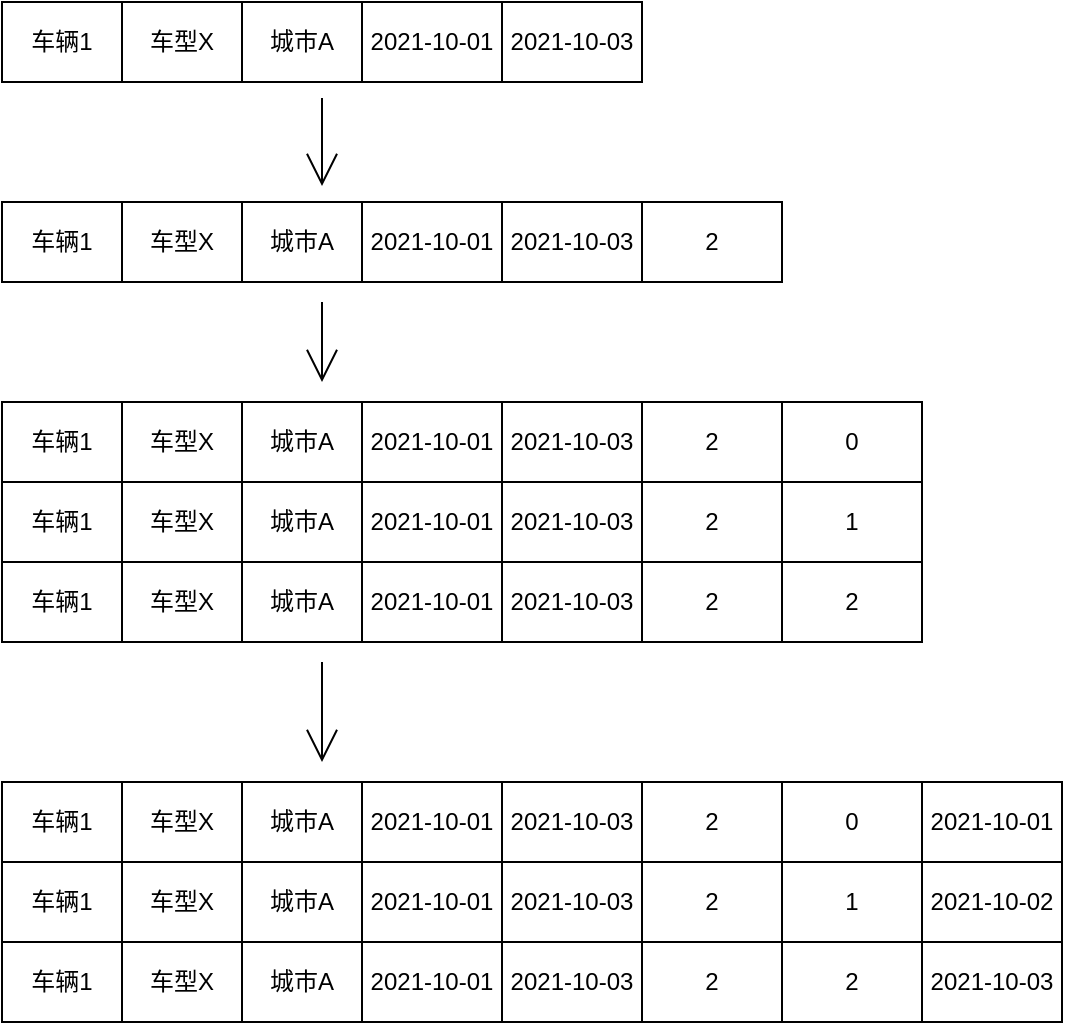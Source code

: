 <mxfile version="15.3.5" type="github" pages="2">
  <diagram id="yJBQJdoqphFo_Dcexdp_" name="车辆分割">
    <mxGraphModel dx="1422" dy="772" grid="0" gridSize="10" guides="1" tooltips="1" connect="1" arrows="1" fold="1" page="0" pageScale="1" pageWidth="850" pageHeight="1100" math="0" shadow="0">
      <root>
        <mxCell id="0" />
        <mxCell id="1" parent="0" />
        <mxCell id="yY0sxdFHFQcdgLISx-fZ-91" value="" style="edgeStyle=none;curved=1;rounded=0;orthogonalLoop=1;jettySize=auto;html=1;endArrow=open;startSize=14;endSize=14;sourcePerimeterSpacing=8;targetPerimeterSpacing=8;" edge="1" parent="1" source="yY0sxdFHFQcdgLISx-fZ-2">
          <mxGeometry relative="1" as="geometry">
            <mxPoint x="370" y="312" as="targetPoint" />
          </mxGeometry>
        </mxCell>
        <mxCell id="yY0sxdFHFQcdgLISx-fZ-2" value="" style="shape=table;startSize=0;container=1;collapsible=0;childLayout=tableLayout;hachureGap=4;pointerEvents=0;" vertex="1" parent="1">
          <mxGeometry x="210" y="220" width="320" height="40" as="geometry" />
        </mxCell>
        <mxCell id="yY0sxdFHFQcdgLISx-fZ-3" value="" style="shape=partialRectangle;collapsible=0;dropTarget=0;pointerEvents=0;fillColor=none;top=0;left=0;bottom=0;right=0;points=[[0,0.5],[1,0.5]];portConstraint=eastwest;hachureGap=4;" vertex="1" parent="yY0sxdFHFQcdgLISx-fZ-2">
          <mxGeometry width="320" height="40" as="geometry" />
        </mxCell>
        <mxCell id="yY0sxdFHFQcdgLISx-fZ-4" value="车辆1" style="shape=partialRectangle;html=1;whiteSpace=wrap;connectable=0;overflow=hidden;fillColor=none;top=0;left=0;bottom=0;right=0;pointerEvents=1;hachureGap=4;" vertex="1" parent="yY0sxdFHFQcdgLISx-fZ-3">
          <mxGeometry width="60" height="40" as="geometry">
            <mxRectangle width="60" height="40" as="alternateBounds" />
          </mxGeometry>
        </mxCell>
        <mxCell id="yY0sxdFHFQcdgLISx-fZ-5" value="车型X" style="shape=partialRectangle;html=1;whiteSpace=wrap;connectable=0;overflow=hidden;fillColor=none;top=0;left=0;bottom=0;right=0;pointerEvents=1;hachureGap=4;" vertex="1" parent="yY0sxdFHFQcdgLISx-fZ-3">
          <mxGeometry x="60" width="60" height="40" as="geometry">
            <mxRectangle width="60" height="40" as="alternateBounds" />
          </mxGeometry>
        </mxCell>
        <mxCell id="yY0sxdFHFQcdgLISx-fZ-6" value="城市A" style="shape=partialRectangle;html=1;whiteSpace=wrap;connectable=0;overflow=hidden;fillColor=none;top=0;left=0;bottom=0;right=0;pointerEvents=1;hachureGap=4;" vertex="1" parent="yY0sxdFHFQcdgLISx-fZ-3">
          <mxGeometry x="120" width="60" height="40" as="geometry">
            <mxRectangle width="60" height="40" as="alternateBounds" />
          </mxGeometry>
        </mxCell>
        <mxCell id="yY0sxdFHFQcdgLISx-fZ-7" value="2021-10-01" style="shape=partialRectangle;html=1;whiteSpace=wrap;connectable=0;overflow=hidden;fillColor=none;top=0;left=0;bottom=0;right=0;pointerEvents=1;hachureGap=4;" vertex="1" parent="yY0sxdFHFQcdgLISx-fZ-3">
          <mxGeometry x="180" width="70" height="40" as="geometry">
            <mxRectangle width="70" height="40" as="alternateBounds" />
          </mxGeometry>
        </mxCell>
        <mxCell id="yY0sxdFHFQcdgLISx-fZ-9" value="2021-10-03" style="shape=partialRectangle;html=1;whiteSpace=wrap;connectable=0;overflow=hidden;fillColor=none;top=0;left=0;bottom=0;right=0;pointerEvents=1;hachureGap=4;" vertex="1" parent="yY0sxdFHFQcdgLISx-fZ-3">
          <mxGeometry x="250" width="70" height="40" as="geometry">
            <mxRectangle width="70" height="40" as="alternateBounds" />
          </mxGeometry>
        </mxCell>
        <mxCell id="yY0sxdFHFQcdgLISx-fZ-10" value="" style="shape=table;startSize=0;container=1;collapsible=0;childLayout=tableLayout;hachureGap=4;pointerEvents=0;" vertex="1" parent="1">
          <mxGeometry x="210" y="320" width="390" height="40" as="geometry" />
        </mxCell>
        <mxCell id="yY0sxdFHFQcdgLISx-fZ-11" value="" style="shape=partialRectangle;collapsible=0;dropTarget=0;pointerEvents=0;fillColor=none;top=0;left=0;bottom=0;right=0;points=[[0,0.5],[1,0.5]];portConstraint=eastwest;hachureGap=4;" vertex="1" parent="yY0sxdFHFQcdgLISx-fZ-10">
          <mxGeometry width="390" height="40" as="geometry" />
        </mxCell>
        <mxCell id="yY0sxdFHFQcdgLISx-fZ-12" value="车辆1" style="shape=partialRectangle;html=1;whiteSpace=wrap;connectable=0;overflow=hidden;fillColor=none;top=0;left=0;bottom=0;right=0;pointerEvents=1;hachureGap=4;" vertex="1" parent="yY0sxdFHFQcdgLISx-fZ-11">
          <mxGeometry width="60" height="40" as="geometry">
            <mxRectangle width="60" height="40" as="alternateBounds" />
          </mxGeometry>
        </mxCell>
        <mxCell id="yY0sxdFHFQcdgLISx-fZ-13" value="车型X" style="shape=partialRectangle;html=1;whiteSpace=wrap;connectable=0;overflow=hidden;fillColor=none;top=0;left=0;bottom=0;right=0;pointerEvents=1;hachureGap=4;" vertex="1" parent="yY0sxdFHFQcdgLISx-fZ-11">
          <mxGeometry x="60" width="60" height="40" as="geometry">
            <mxRectangle width="60" height="40" as="alternateBounds" />
          </mxGeometry>
        </mxCell>
        <mxCell id="yY0sxdFHFQcdgLISx-fZ-14" value="城市A" style="shape=partialRectangle;html=1;whiteSpace=wrap;connectable=0;overflow=hidden;fillColor=none;top=0;left=0;bottom=0;right=0;pointerEvents=1;hachureGap=4;" vertex="1" parent="yY0sxdFHFQcdgLISx-fZ-11">
          <mxGeometry x="120" width="60" height="40" as="geometry">
            <mxRectangle width="60" height="40" as="alternateBounds" />
          </mxGeometry>
        </mxCell>
        <mxCell id="yY0sxdFHFQcdgLISx-fZ-15" value="2021-10-01" style="shape=partialRectangle;html=1;whiteSpace=wrap;connectable=0;overflow=hidden;fillColor=none;top=0;left=0;bottom=0;right=0;pointerEvents=1;hachureGap=4;" vertex="1" parent="yY0sxdFHFQcdgLISx-fZ-11">
          <mxGeometry x="180" width="70" height="40" as="geometry">
            <mxRectangle width="70" height="40" as="alternateBounds" />
          </mxGeometry>
        </mxCell>
        <mxCell id="yY0sxdFHFQcdgLISx-fZ-16" value="2021-10-03" style="shape=partialRectangle;html=1;whiteSpace=wrap;connectable=0;overflow=hidden;fillColor=none;top=0;left=0;bottom=0;right=0;pointerEvents=1;hachureGap=4;" vertex="1" parent="yY0sxdFHFQcdgLISx-fZ-11">
          <mxGeometry x="250" width="70" height="40" as="geometry">
            <mxRectangle width="70" height="40" as="alternateBounds" />
          </mxGeometry>
        </mxCell>
        <mxCell id="yY0sxdFHFQcdgLISx-fZ-17" value="2" style="shape=partialRectangle;html=1;whiteSpace=wrap;connectable=0;overflow=hidden;fillColor=none;top=0;left=0;bottom=0;right=0;pointerEvents=1;hachureGap=4;" vertex="1" parent="yY0sxdFHFQcdgLISx-fZ-11">
          <mxGeometry x="320" width="70" height="40" as="geometry">
            <mxRectangle width="70" height="40" as="alternateBounds" />
          </mxGeometry>
        </mxCell>
        <mxCell id="yY0sxdFHFQcdgLISx-fZ-18" value="" style="shape=table;startSize=0;container=1;collapsible=0;childLayout=tableLayout;hachureGap=4;pointerEvents=0;" vertex="1" parent="1">
          <mxGeometry x="210" y="420" width="460" height="40" as="geometry" />
        </mxCell>
        <mxCell id="yY0sxdFHFQcdgLISx-fZ-19" value="" style="shape=partialRectangle;collapsible=0;dropTarget=0;pointerEvents=0;fillColor=none;top=0;left=0;bottom=0;right=0;points=[[0,0.5],[1,0.5]];portConstraint=eastwest;hachureGap=4;" vertex="1" parent="yY0sxdFHFQcdgLISx-fZ-18">
          <mxGeometry width="460" height="40" as="geometry" />
        </mxCell>
        <mxCell id="yY0sxdFHFQcdgLISx-fZ-20" value="车辆1" style="shape=partialRectangle;html=1;whiteSpace=wrap;connectable=0;overflow=hidden;fillColor=none;top=0;left=0;bottom=0;right=0;pointerEvents=1;hachureGap=4;" vertex="1" parent="yY0sxdFHFQcdgLISx-fZ-19">
          <mxGeometry width="60" height="40" as="geometry">
            <mxRectangle width="60" height="40" as="alternateBounds" />
          </mxGeometry>
        </mxCell>
        <mxCell id="yY0sxdFHFQcdgLISx-fZ-21" value="车型X" style="shape=partialRectangle;html=1;whiteSpace=wrap;connectable=0;overflow=hidden;fillColor=none;top=0;left=0;bottom=0;right=0;pointerEvents=1;hachureGap=4;" vertex="1" parent="yY0sxdFHFQcdgLISx-fZ-19">
          <mxGeometry x="60" width="60" height="40" as="geometry">
            <mxRectangle width="60" height="40" as="alternateBounds" />
          </mxGeometry>
        </mxCell>
        <mxCell id="yY0sxdFHFQcdgLISx-fZ-22" value="城市A" style="shape=partialRectangle;html=1;whiteSpace=wrap;connectable=0;overflow=hidden;fillColor=none;top=0;left=0;bottom=0;right=0;pointerEvents=1;hachureGap=4;" vertex="1" parent="yY0sxdFHFQcdgLISx-fZ-19">
          <mxGeometry x="120" width="60" height="40" as="geometry">
            <mxRectangle width="60" height="40" as="alternateBounds" />
          </mxGeometry>
        </mxCell>
        <mxCell id="yY0sxdFHFQcdgLISx-fZ-23" value="2021-10-01" style="shape=partialRectangle;html=1;whiteSpace=wrap;connectable=0;overflow=hidden;fillColor=none;top=0;left=0;bottom=0;right=0;pointerEvents=1;hachureGap=4;" vertex="1" parent="yY0sxdFHFQcdgLISx-fZ-19">
          <mxGeometry x="180" width="70" height="40" as="geometry">
            <mxRectangle width="70" height="40" as="alternateBounds" />
          </mxGeometry>
        </mxCell>
        <mxCell id="yY0sxdFHFQcdgLISx-fZ-24" value="2021-10-03" style="shape=partialRectangle;html=1;whiteSpace=wrap;connectable=0;overflow=hidden;fillColor=none;top=0;left=0;bottom=0;right=0;pointerEvents=1;hachureGap=4;" vertex="1" parent="yY0sxdFHFQcdgLISx-fZ-19">
          <mxGeometry x="250" width="70" height="40" as="geometry">
            <mxRectangle width="70" height="40" as="alternateBounds" />
          </mxGeometry>
        </mxCell>
        <mxCell id="yY0sxdFHFQcdgLISx-fZ-25" value="2" style="shape=partialRectangle;html=1;whiteSpace=wrap;connectable=0;overflow=hidden;fillColor=none;top=0;left=0;bottom=0;right=0;pointerEvents=1;hachureGap=4;" vertex="1" parent="yY0sxdFHFQcdgLISx-fZ-19">
          <mxGeometry x="320" width="70" height="40" as="geometry">
            <mxRectangle width="70" height="40" as="alternateBounds" />
          </mxGeometry>
        </mxCell>
        <mxCell id="yY0sxdFHFQcdgLISx-fZ-42" value="0" style="shape=partialRectangle;html=1;whiteSpace=wrap;connectable=0;overflow=hidden;fillColor=none;top=0;left=0;bottom=0;right=0;pointerEvents=1;hachureGap=4;" vertex="1" parent="yY0sxdFHFQcdgLISx-fZ-19">
          <mxGeometry x="390" width="70" height="40" as="geometry">
            <mxRectangle width="70" height="40" as="alternateBounds" />
          </mxGeometry>
        </mxCell>
        <mxCell id="yY0sxdFHFQcdgLISx-fZ-43" value="" style="shape=table;startSize=0;container=1;collapsible=0;childLayout=tableLayout;hachureGap=4;pointerEvents=0;" vertex="1" parent="1">
          <mxGeometry x="210" y="460" width="460" height="40" as="geometry" />
        </mxCell>
        <mxCell id="yY0sxdFHFQcdgLISx-fZ-44" value="" style="shape=partialRectangle;collapsible=0;dropTarget=0;pointerEvents=0;fillColor=none;top=0;left=0;bottom=0;right=0;points=[[0,0.5],[1,0.5]];portConstraint=eastwest;hachureGap=4;" vertex="1" parent="yY0sxdFHFQcdgLISx-fZ-43">
          <mxGeometry width="460" height="40" as="geometry" />
        </mxCell>
        <mxCell id="yY0sxdFHFQcdgLISx-fZ-45" value="车辆1" style="shape=partialRectangle;html=1;whiteSpace=wrap;connectable=0;overflow=hidden;fillColor=none;top=0;left=0;bottom=0;right=0;pointerEvents=1;hachureGap=4;" vertex="1" parent="yY0sxdFHFQcdgLISx-fZ-44">
          <mxGeometry width="60" height="40" as="geometry">
            <mxRectangle width="60" height="40" as="alternateBounds" />
          </mxGeometry>
        </mxCell>
        <mxCell id="yY0sxdFHFQcdgLISx-fZ-46" value="车型X" style="shape=partialRectangle;html=1;whiteSpace=wrap;connectable=0;overflow=hidden;fillColor=none;top=0;left=0;bottom=0;right=0;pointerEvents=1;hachureGap=4;" vertex="1" parent="yY0sxdFHFQcdgLISx-fZ-44">
          <mxGeometry x="60" width="60" height="40" as="geometry">
            <mxRectangle width="60" height="40" as="alternateBounds" />
          </mxGeometry>
        </mxCell>
        <mxCell id="yY0sxdFHFQcdgLISx-fZ-47" value="城市A" style="shape=partialRectangle;html=1;whiteSpace=wrap;connectable=0;overflow=hidden;fillColor=none;top=0;left=0;bottom=0;right=0;pointerEvents=1;hachureGap=4;" vertex="1" parent="yY0sxdFHFQcdgLISx-fZ-44">
          <mxGeometry x="120" width="60" height="40" as="geometry">
            <mxRectangle width="60" height="40" as="alternateBounds" />
          </mxGeometry>
        </mxCell>
        <mxCell id="yY0sxdFHFQcdgLISx-fZ-48" value="2021-10-01" style="shape=partialRectangle;html=1;whiteSpace=wrap;connectable=0;overflow=hidden;fillColor=none;top=0;left=0;bottom=0;right=0;pointerEvents=1;hachureGap=4;" vertex="1" parent="yY0sxdFHFQcdgLISx-fZ-44">
          <mxGeometry x="180" width="70" height="40" as="geometry">
            <mxRectangle width="70" height="40" as="alternateBounds" />
          </mxGeometry>
        </mxCell>
        <mxCell id="yY0sxdFHFQcdgLISx-fZ-49" value="2021-10-03" style="shape=partialRectangle;html=1;whiteSpace=wrap;connectable=0;overflow=hidden;fillColor=none;top=0;left=0;bottom=0;right=0;pointerEvents=1;hachureGap=4;" vertex="1" parent="yY0sxdFHFQcdgLISx-fZ-44">
          <mxGeometry x="250" width="70" height="40" as="geometry">
            <mxRectangle width="70" height="40" as="alternateBounds" />
          </mxGeometry>
        </mxCell>
        <mxCell id="yY0sxdFHFQcdgLISx-fZ-50" value="2" style="shape=partialRectangle;html=1;whiteSpace=wrap;connectable=0;overflow=hidden;fillColor=none;top=0;left=0;bottom=0;right=0;pointerEvents=1;hachureGap=4;" vertex="1" parent="yY0sxdFHFQcdgLISx-fZ-44">
          <mxGeometry x="320" width="70" height="40" as="geometry">
            <mxRectangle width="70" height="40" as="alternateBounds" />
          </mxGeometry>
        </mxCell>
        <mxCell id="yY0sxdFHFQcdgLISx-fZ-51" value="1" style="shape=partialRectangle;html=1;whiteSpace=wrap;connectable=0;overflow=hidden;fillColor=none;top=0;left=0;bottom=0;right=0;pointerEvents=1;hachureGap=4;" vertex="1" parent="yY0sxdFHFQcdgLISx-fZ-44">
          <mxGeometry x="390" width="70" height="40" as="geometry">
            <mxRectangle width="70" height="40" as="alternateBounds" />
          </mxGeometry>
        </mxCell>
        <mxCell id="yY0sxdFHFQcdgLISx-fZ-52" value="" style="shape=table;startSize=0;container=1;collapsible=0;childLayout=tableLayout;hachureGap=4;pointerEvents=0;" vertex="1" parent="1">
          <mxGeometry x="210" y="500" width="460" height="40" as="geometry" />
        </mxCell>
        <mxCell id="yY0sxdFHFQcdgLISx-fZ-53" value="" style="shape=partialRectangle;collapsible=0;dropTarget=0;pointerEvents=0;fillColor=none;top=0;left=0;bottom=0;right=0;points=[[0,0.5],[1,0.5]];portConstraint=eastwest;hachureGap=4;" vertex="1" parent="yY0sxdFHFQcdgLISx-fZ-52">
          <mxGeometry width="460" height="40" as="geometry" />
        </mxCell>
        <mxCell id="yY0sxdFHFQcdgLISx-fZ-54" value="车辆1" style="shape=partialRectangle;html=1;whiteSpace=wrap;connectable=0;overflow=hidden;fillColor=none;top=0;left=0;bottom=0;right=0;pointerEvents=1;hachureGap=4;" vertex="1" parent="yY0sxdFHFQcdgLISx-fZ-53">
          <mxGeometry width="60" height="40" as="geometry">
            <mxRectangle width="60" height="40" as="alternateBounds" />
          </mxGeometry>
        </mxCell>
        <mxCell id="yY0sxdFHFQcdgLISx-fZ-55" value="车型X" style="shape=partialRectangle;html=1;whiteSpace=wrap;connectable=0;overflow=hidden;fillColor=none;top=0;left=0;bottom=0;right=0;pointerEvents=1;hachureGap=4;" vertex="1" parent="yY0sxdFHFQcdgLISx-fZ-53">
          <mxGeometry x="60" width="60" height="40" as="geometry">
            <mxRectangle width="60" height="40" as="alternateBounds" />
          </mxGeometry>
        </mxCell>
        <mxCell id="yY0sxdFHFQcdgLISx-fZ-56" value="城市A" style="shape=partialRectangle;html=1;whiteSpace=wrap;connectable=0;overflow=hidden;fillColor=none;top=0;left=0;bottom=0;right=0;pointerEvents=1;hachureGap=4;" vertex="1" parent="yY0sxdFHFQcdgLISx-fZ-53">
          <mxGeometry x="120" width="60" height="40" as="geometry">
            <mxRectangle width="60" height="40" as="alternateBounds" />
          </mxGeometry>
        </mxCell>
        <mxCell id="yY0sxdFHFQcdgLISx-fZ-57" value="2021-10-01" style="shape=partialRectangle;html=1;whiteSpace=wrap;connectable=0;overflow=hidden;fillColor=none;top=0;left=0;bottom=0;right=0;pointerEvents=1;hachureGap=4;" vertex="1" parent="yY0sxdFHFQcdgLISx-fZ-53">
          <mxGeometry x="180" width="70" height="40" as="geometry">
            <mxRectangle width="70" height="40" as="alternateBounds" />
          </mxGeometry>
        </mxCell>
        <mxCell id="yY0sxdFHFQcdgLISx-fZ-58" value="2021-10-03" style="shape=partialRectangle;html=1;whiteSpace=wrap;connectable=0;overflow=hidden;fillColor=none;top=0;left=0;bottom=0;right=0;pointerEvents=1;hachureGap=4;" vertex="1" parent="yY0sxdFHFQcdgLISx-fZ-53">
          <mxGeometry x="250" width="70" height="40" as="geometry">
            <mxRectangle width="70" height="40" as="alternateBounds" />
          </mxGeometry>
        </mxCell>
        <mxCell id="yY0sxdFHFQcdgLISx-fZ-59" value="2" style="shape=partialRectangle;html=1;whiteSpace=wrap;connectable=0;overflow=hidden;fillColor=none;top=0;left=0;bottom=0;right=0;pointerEvents=1;hachureGap=4;" vertex="1" parent="yY0sxdFHFQcdgLISx-fZ-53">
          <mxGeometry x="320" width="70" height="40" as="geometry">
            <mxRectangle width="70" height="40" as="alternateBounds" />
          </mxGeometry>
        </mxCell>
        <mxCell id="yY0sxdFHFQcdgLISx-fZ-60" value="2" style="shape=partialRectangle;html=1;whiteSpace=wrap;connectable=0;overflow=hidden;fillColor=none;top=0;left=0;bottom=0;right=0;pointerEvents=1;hachureGap=4;" vertex="1" parent="yY0sxdFHFQcdgLISx-fZ-53">
          <mxGeometry x="390" width="70" height="40" as="geometry">
            <mxRectangle width="70" height="40" as="alternateBounds" />
          </mxGeometry>
        </mxCell>
        <mxCell id="yY0sxdFHFQcdgLISx-fZ-61" value="" style="shape=table;startSize=0;container=1;collapsible=0;childLayout=tableLayout;hachureGap=4;pointerEvents=0;" vertex="1" parent="1">
          <mxGeometry x="210" y="610" width="530" height="40" as="geometry" />
        </mxCell>
        <mxCell id="yY0sxdFHFQcdgLISx-fZ-62" value="" style="shape=partialRectangle;collapsible=0;dropTarget=0;pointerEvents=0;fillColor=none;top=0;left=0;bottom=0;right=0;points=[[0,0.5],[1,0.5]];portConstraint=eastwest;hachureGap=4;" vertex="1" parent="yY0sxdFHFQcdgLISx-fZ-61">
          <mxGeometry width="530" height="40" as="geometry" />
        </mxCell>
        <mxCell id="yY0sxdFHFQcdgLISx-fZ-63" value="车辆1" style="shape=partialRectangle;html=1;whiteSpace=wrap;connectable=0;overflow=hidden;fillColor=none;top=0;left=0;bottom=0;right=0;pointerEvents=1;hachureGap=4;" vertex="1" parent="yY0sxdFHFQcdgLISx-fZ-62">
          <mxGeometry width="60" height="40" as="geometry">
            <mxRectangle width="60" height="40" as="alternateBounds" />
          </mxGeometry>
        </mxCell>
        <mxCell id="yY0sxdFHFQcdgLISx-fZ-64" value="车型X" style="shape=partialRectangle;html=1;whiteSpace=wrap;connectable=0;overflow=hidden;fillColor=none;top=0;left=0;bottom=0;right=0;pointerEvents=1;hachureGap=4;" vertex="1" parent="yY0sxdFHFQcdgLISx-fZ-62">
          <mxGeometry x="60" width="60" height="40" as="geometry">
            <mxRectangle width="60" height="40" as="alternateBounds" />
          </mxGeometry>
        </mxCell>
        <mxCell id="yY0sxdFHFQcdgLISx-fZ-65" value="城市A" style="shape=partialRectangle;html=1;whiteSpace=wrap;connectable=0;overflow=hidden;fillColor=none;top=0;left=0;bottom=0;right=0;pointerEvents=1;hachureGap=4;" vertex="1" parent="yY0sxdFHFQcdgLISx-fZ-62">
          <mxGeometry x="120" width="60" height="40" as="geometry">
            <mxRectangle width="60" height="40" as="alternateBounds" />
          </mxGeometry>
        </mxCell>
        <mxCell id="yY0sxdFHFQcdgLISx-fZ-66" value="2021-10-01" style="shape=partialRectangle;html=1;whiteSpace=wrap;connectable=0;overflow=hidden;fillColor=none;top=0;left=0;bottom=0;right=0;pointerEvents=1;hachureGap=4;" vertex="1" parent="yY0sxdFHFQcdgLISx-fZ-62">
          <mxGeometry x="180" width="70" height="40" as="geometry">
            <mxRectangle width="70" height="40" as="alternateBounds" />
          </mxGeometry>
        </mxCell>
        <mxCell id="yY0sxdFHFQcdgLISx-fZ-67" value="2021-10-03" style="shape=partialRectangle;html=1;whiteSpace=wrap;connectable=0;overflow=hidden;fillColor=none;top=0;left=0;bottom=0;right=0;pointerEvents=1;hachureGap=4;" vertex="1" parent="yY0sxdFHFQcdgLISx-fZ-62">
          <mxGeometry x="250" width="70" height="40" as="geometry">
            <mxRectangle width="70" height="40" as="alternateBounds" />
          </mxGeometry>
        </mxCell>
        <mxCell id="yY0sxdFHFQcdgLISx-fZ-68" value="2" style="shape=partialRectangle;html=1;whiteSpace=wrap;connectable=0;overflow=hidden;fillColor=none;top=0;left=0;bottom=0;right=0;pointerEvents=1;hachureGap=4;" vertex="1" parent="yY0sxdFHFQcdgLISx-fZ-62">
          <mxGeometry x="320" width="70" height="40" as="geometry">
            <mxRectangle width="70" height="40" as="alternateBounds" />
          </mxGeometry>
        </mxCell>
        <mxCell id="yY0sxdFHFQcdgLISx-fZ-69" value="0" style="shape=partialRectangle;html=1;whiteSpace=wrap;connectable=0;overflow=hidden;fillColor=none;top=0;left=0;bottom=0;right=0;pointerEvents=1;hachureGap=4;" vertex="1" parent="yY0sxdFHFQcdgLISx-fZ-62">
          <mxGeometry x="390" width="70" height="40" as="geometry">
            <mxRectangle width="70" height="40" as="alternateBounds" />
          </mxGeometry>
        </mxCell>
        <mxCell id="yY0sxdFHFQcdgLISx-fZ-70" value="2021-10-01" style="shape=partialRectangle;html=1;whiteSpace=wrap;connectable=0;overflow=hidden;fillColor=none;top=0;left=0;bottom=0;right=0;pointerEvents=1;hachureGap=4;" vertex="1" parent="yY0sxdFHFQcdgLISx-fZ-62">
          <mxGeometry x="460" width="70" height="40" as="geometry">
            <mxRectangle width="70" height="40" as="alternateBounds" />
          </mxGeometry>
        </mxCell>
        <mxCell id="yY0sxdFHFQcdgLISx-fZ-71" value="" style="shape=table;startSize=0;container=1;collapsible=0;childLayout=tableLayout;hachureGap=4;pointerEvents=0;" vertex="1" parent="1">
          <mxGeometry x="210" y="650" width="530" height="40" as="geometry" />
        </mxCell>
        <mxCell id="yY0sxdFHFQcdgLISx-fZ-72" value="" style="shape=partialRectangle;collapsible=0;dropTarget=0;pointerEvents=0;fillColor=none;top=0;left=0;bottom=0;right=0;points=[[0,0.5],[1,0.5]];portConstraint=eastwest;hachureGap=4;" vertex="1" parent="yY0sxdFHFQcdgLISx-fZ-71">
          <mxGeometry width="530" height="40" as="geometry" />
        </mxCell>
        <mxCell id="yY0sxdFHFQcdgLISx-fZ-73" value="车辆1" style="shape=partialRectangle;html=1;whiteSpace=wrap;connectable=0;overflow=hidden;fillColor=none;top=0;left=0;bottom=0;right=0;pointerEvents=1;hachureGap=4;" vertex="1" parent="yY0sxdFHFQcdgLISx-fZ-72">
          <mxGeometry width="60" height="40" as="geometry">
            <mxRectangle width="60" height="40" as="alternateBounds" />
          </mxGeometry>
        </mxCell>
        <mxCell id="yY0sxdFHFQcdgLISx-fZ-74" value="车型X" style="shape=partialRectangle;html=1;whiteSpace=wrap;connectable=0;overflow=hidden;fillColor=none;top=0;left=0;bottom=0;right=0;pointerEvents=1;hachureGap=4;" vertex="1" parent="yY0sxdFHFQcdgLISx-fZ-72">
          <mxGeometry x="60" width="60" height="40" as="geometry">
            <mxRectangle width="60" height="40" as="alternateBounds" />
          </mxGeometry>
        </mxCell>
        <mxCell id="yY0sxdFHFQcdgLISx-fZ-75" value="城市A" style="shape=partialRectangle;html=1;whiteSpace=wrap;connectable=0;overflow=hidden;fillColor=none;top=0;left=0;bottom=0;right=0;pointerEvents=1;hachureGap=4;" vertex="1" parent="yY0sxdFHFQcdgLISx-fZ-72">
          <mxGeometry x="120" width="60" height="40" as="geometry">
            <mxRectangle width="60" height="40" as="alternateBounds" />
          </mxGeometry>
        </mxCell>
        <mxCell id="yY0sxdFHFQcdgLISx-fZ-76" value="2021-10-01" style="shape=partialRectangle;html=1;whiteSpace=wrap;connectable=0;overflow=hidden;fillColor=none;top=0;left=0;bottom=0;right=0;pointerEvents=1;hachureGap=4;" vertex="1" parent="yY0sxdFHFQcdgLISx-fZ-72">
          <mxGeometry x="180" width="70" height="40" as="geometry">
            <mxRectangle width="70" height="40" as="alternateBounds" />
          </mxGeometry>
        </mxCell>
        <mxCell id="yY0sxdFHFQcdgLISx-fZ-77" value="2021-10-03" style="shape=partialRectangle;html=1;whiteSpace=wrap;connectable=0;overflow=hidden;fillColor=none;top=0;left=0;bottom=0;right=0;pointerEvents=1;hachureGap=4;" vertex="1" parent="yY0sxdFHFQcdgLISx-fZ-72">
          <mxGeometry x="250" width="70" height="40" as="geometry">
            <mxRectangle width="70" height="40" as="alternateBounds" />
          </mxGeometry>
        </mxCell>
        <mxCell id="yY0sxdFHFQcdgLISx-fZ-78" value="2" style="shape=partialRectangle;html=1;whiteSpace=wrap;connectable=0;overflow=hidden;fillColor=none;top=0;left=0;bottom=0;right=0;pointerEvents=1;hachureGap=4;" vertex="1" parent="yY0sxdFHFQcdgLISx-fZ-72">
          <mxGeometry x="320" width="70" height="40" as="geometry">
            <mxRectangle width="70" height="40" as="alternateBounds" />
          </mxGeometry>
        </mxCell>
        <mxCell id="yY0sxdFHFQcdgLISx-fZ-79" value="1" style="shape=partialRectangle;html=1;whiteSpace=wrap;connectable=0;overflow=hidden;fillColor=none;top=0;left=0;bottom=0;right=0;pointerEvents=1;hachureGap=4;" vertex="1" parent="yY0sxdFHFQcdgLISx-fZ-72">
          <mxGeometry x="390" width="70" height="40" as="geometry">
            <mxRectangle width="70" height="40" as="alternateBounds" />
          </mxGeometry>
        </mxCell>
        <mxCell id="yY0sxdFHFQcdgLISx-fZ-80" value="2021-10-02" style="shape=partialRectangle;html=1;whiteSpace=wrap;connectable=0;overflow=hidden;fillColor=none;top=0;left=0;bottom=0;right=0;pointerEvents=1;hachureGap=4;" vertex="1" parent="yY0sxdFHFQcdgLISx-fZ-72">
          <mxGeometry x="460" width="70" height="40" as="geometry">
            <mxRectangle width="70" height="40" as="alternateBounds" />
          </mxGeometry>
        </mxCell>
        <mxCell id="yY0sxdFHFQcdgLISx-fZ-81" value="" style="shape=table;startSize=0;container=1;collapsible=0;childLayout=tableLayout;hachureGap=4;pointerEvents=0;" vertex="1" parent="1">
          <mxGeometry x="210" y="690" width="530" height="40" as="geometry" />
        </mxCell>
        <mxCell id="yY0sxdFHFQcdgLISx-fZ-82" value="" style="shape=partialRectangle;collapsible=0;dropTarget=0;pointerEvents=0;fillColor=none;top=0;left=0;bottom=0;right=0;points=[[0,0.5],[1,0.5]];portConstraint=eastwest;hachureGap=4;" vertex="1" parent="yY0sxdFHFQcdgLISx-fZ-81">
          <mxGeometry width="530" height="40" as="geometry" />
        </mxCell>
        <mxCell id="yY0sxdFHFQcdgLISx-fZ-83" value="车辆1" style="shape=partialRectangle;html=1;whiteSpace=wrap;connectable=0;overflow=hidden;fillColor=none;top=0;left=0;bottom=0;right=0;pointerEvents=1;hachureGap=4;" vertex="1" parent="yY0sxdFHFQcdgLISx-fZ-82">
          <mxGeometry width="60" height="40" as="geometry">
            <mxRectangle width="60" height="40" as="alternateBounds" />
          </mxGeometry>
        </mxCell>
        <mxCell id="yY0sxdFHFQcdgLISx-fZ-84" value="车型X" style="shape=partialRectangle;html=1;whiteSpace=wrap;connectable=0;overflow=hidden;fillColor=none;top=0;left=0;bottom=0;right=0;pointerEvents=1;hachureGap=4;" vertex="1" parent="yY0sxdFHFQcdgLISx-fZ-82">
          <mxGeometry x="60" width="60" height="40" as="geometry">
            <mxRectangle width="60" height="40" as="alternateBounds" />
          </mxGeometry>
        </mxCell>
        <mxCell id="yY0sxdFHFQcdgLISx-fZ-85" value="城市A" style="shape=partialRectangle;html=1;whiteSpace=wrap;connectable=0;overflow=hidden;fillColor=none;top=0;left=0;bottom=0;right=0;pointerEvents=1;hachureGap=4;" vertex="1" parent="yY0sxdFHFQcdgLISx-fZ-82">
          <mxGeometry x="120" width="60" height="40" as="geometry">
            <mxRectangle width="60" height="40" as="alternateBounds" />
          </mxGeometry>
        </mxCell>
        <mxCell id="yY0sxdFHFQcdgLISx-fZ-86" value="2021-10-01" style="shape=partialRectangle;html=1;whiteSpace=wrap;connectable=0;overflow=hidden;fillColor=none;top=0;left=0;bottom=0;right=0;pointerEvents=1;hachureGap=4;" vertex="1" parent="yY0sxdFHFQcdgLISx-fZ-82">
          <mxGeometry x="180" width="70" height="40" as="geometry">
            <mxRectangle width="70" height="40" as="alternateBounds" />
          </mxGeometry>
        </mxCell>
        <mxCell id="yY0sxdFHFQcdgLISx-fZ-87" value="2021-10-03" style="shape=partialRectangle;html=1;whiteSpace=wrap;connectable=0;overflow=hidden;fillColor=none;top=0;left=0;bottom=0;right=0;pointerEvents=1;hachureGap=4;" vertex="1" parent="yY0sxdFHFQcdgLISx-fZ-82">
          <mxGeometry x="250" width="70" height="40" as="geometry">
            <mxRectangle width="70" height="40" as="alternateBounds" />
          </mxGeometry>
        </mxCell>
        <mxCell id="yY0sxdFHFQcdgLISx-fZ-88" value="2" style="shape=partialRectangle;html=1;whiteSpace=wrap;connectable=0;overflow=hidden;fillColor=none;top=0;left=0;bottom=0;right=0;pointerEvents=1;hachureGap=4;" vertex="1" parent="yY0sxdFHFQcdgLISx-fZ-82">
          <mxGeometry x="320" width="70" height="40" as="geometry">
            <mxRectangle width="70" height="40" as="alternateBounds" />
          </mxGeometry>
        </mxCell>
        <mxCell id="yY0sxdFHFQcdgLISx-fZ-89" value="2" style="shape=partialRectangle;html=1;whiteSpace=wrap;connectable=0;overflow=hidden;fillColor=none;top=0;left=0;bottom=0;right=0;pointerEvents=1;hachureGap=4;" vertex="1" parent="yY0sxdFHFQcdgLISx-fZ-82">
          <mxGeometry x="390" width="70" height="40" as="geometry">
            <mxRectangle width="70" height="40" as="alternateBounds" />
          </mxGeometry>
        </mxCell>
        <mxCell id="yY0sxdFHFQcdgLISx-fZ-90" value="2021-10-03" style="shape=partialRectangle;html=1;whiteSpace=wrap;connectable=0;overflow=hidden;fillColor=none;top=0;left=0;bottom=0;right=0;pointerEvents=1;hachureGap=4;" vertex="1" parent="yY0sxdFHFQcdgLISx-fZ-82">
          <mxGeometry x="460" width="70" height="40" as="geometry">
            <mxRectangle width="70" height="40" as="alternateBounds" />
          </mxGeometry>
        </mxCell>
        <mxCell id="yY0sxdFHFQcdgLISx-fZ-92" value="" style="edgeStyle=none;curved=1;rounded=0;orthogonalLoop=1;jettySize=auto;html=1;endArrow=open;startSize=14;endSize=14;sourcePerimeterSpacing=8;targetPerimeterSpacing=8;" edge="1" parent="1">
          <mxGeometry relative="1" as="geometry">
            <mxPoint x="370" y="370" as="sourcePoint" />
            <mxPoint x="370" y="410" as="targetPoint" />
          </mxGeometry>
        </mxCell>
        <mxCell id="yY0sxdFHFQcdgLISx-fZ-93" value="" style="edgeStyle=none;curved=1;rounded=0;orthogonalLoop=1;jettySize=auto;html=1;endArrow=open;startSize=14;endSize=14;sourcePerimeterSpacing=8;targetPerimeterSpacing=8;" edge="1" parent="1">
          <mxGeometry relative="1" as="geometry">
            <mxPoint x="370" y="550" as="sourcePoint" />
            <mxPoint x="370" y="600" as="targetPoint" />
          </mxGeometry>
        </mxCell>
      </root>
    </mxGraphModel>
  </diagram>
  <diagram id="CCAD8VXz1qXcBSSHt24F" name="Page-2">
    <mxGraphModel dx="1422" dy="772" grid="1" gridSize="10" guides="1" tooltips="1" connect="1" arrows="1" fold="1" page="1" pageScale="1" pageWidth="850" pageHeight="1100" math="0" shadow="0">
      <root>
        <mxCell id="OKEoE4LzM8-ex8ezEtld-0" />
        <mxCell id="OKEoE4LzM8-ex8ezEtld-1" parent="OKEoE4LzM8-ex8ezEtld-0" />
      </root>
    </mxGraphModel>
  </diagram>
</mxfile>
